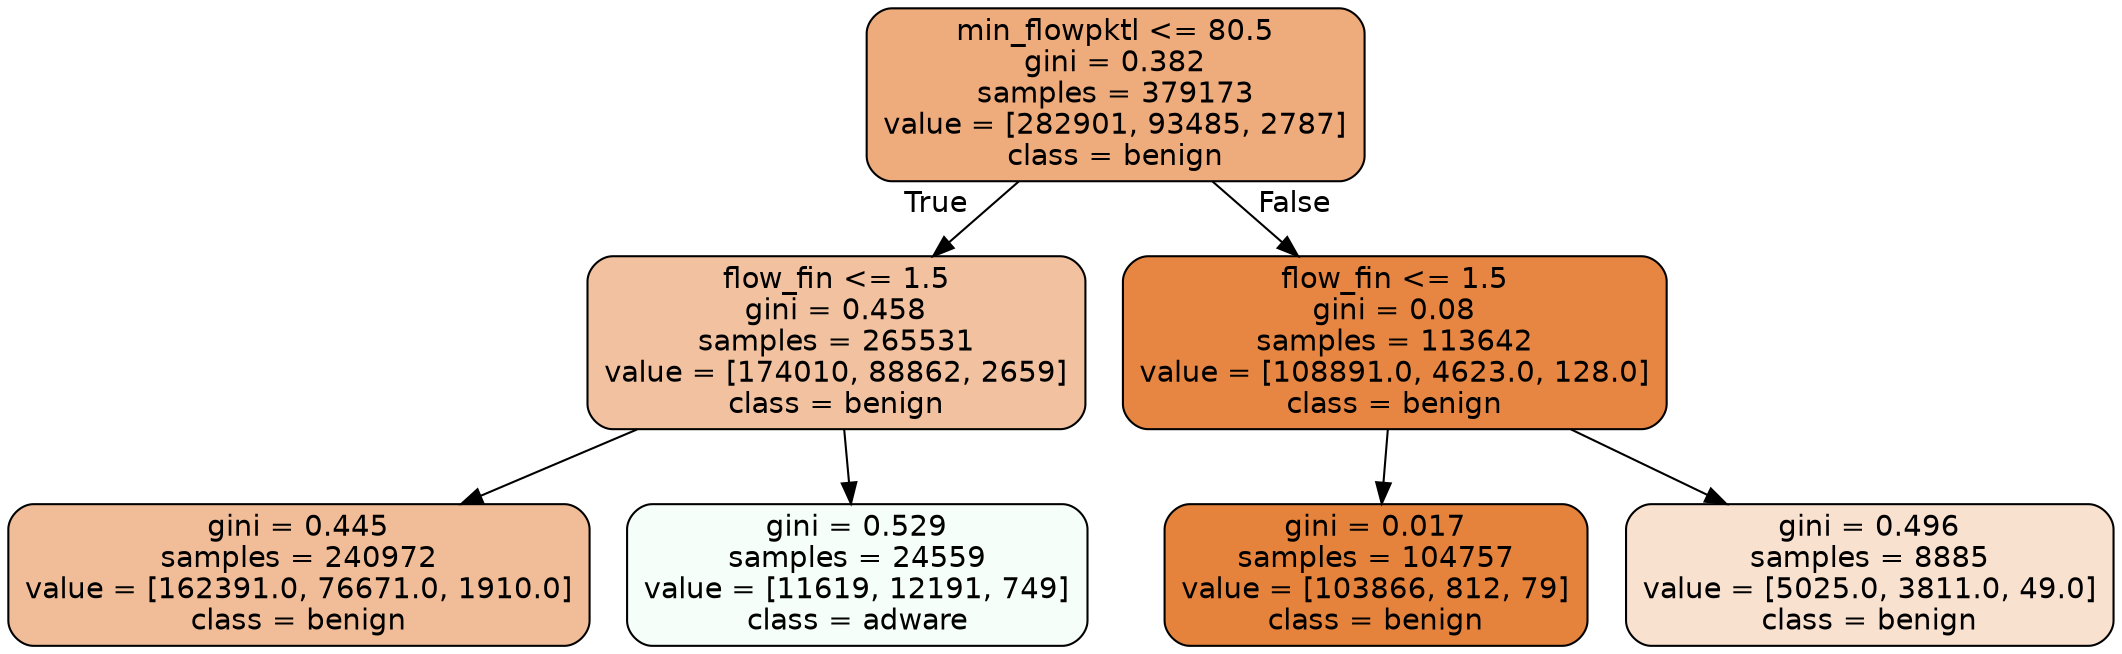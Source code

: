 digraph Tree {
node [shape=box, style="filled, rounded", color="black", fontname="helvetica"] ;
edge [fontname="helvetica"] ;
0 [label="min_flowpktl <= 80.5\ngini = 0.382\nsamples = 379173\nvalue = [282901, 93485, 2787]\nclass = benign", fillcolor="#eeab7c"] ;
1 [label="flow_fin <= 1.5\ngini = 0.458\nsamples = 265531\nvalue = [174010, 88862, 2659]\nclass = benign", fillcolor="#f2c2a0"] ;
0 -> 1 [labeldistance=2.5, labelangle=45, headlabel="True"] ;
2 [label="gini = 0.445\nsamples = 240972\nvalue = [162391.0, 76671.0, 1910.0]\nclass = benign", fillcolor="#f1bd98"] ;
1 -> 2 ;
3 [label="gini = 0.529\nsamples = 24559\nvalue = [11619, 12191, 749]\nclass = adware", fillcolor="#f6fef9"] ;
1 -> 3 ;
4 [label="flow_fin <= 1.5\ngini = 0.08\nsamples = 113642\nvalue = [108891.0, 4623.0, 128.0]\nclass = benign", fillcolor="#e68642"] ;
0 -> 4 [labeldistance=2.5, labelangle=-45, headlabel="False"] ;
5 [label="gini = 0.017\nsamples = 104757\nvalue = [103866, 812, 79]\nclass = benign", fillcolor="#e5823b"] ;
4 -> 5 ;
6 [label="gini = 0.496\nsamples = 8885\nvalue = [5025.0, 3811.0, 49.0]\nclass = benign", fillcolor="#f9e1d0"] ;
4 -> 6 ;
}